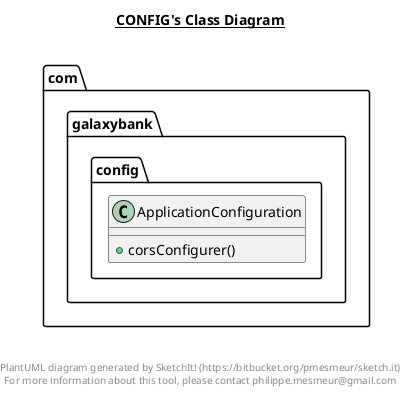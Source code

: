 @startuml

title __CONFIG's Class Diagram__\n

  namespace com.galaxybank {
    namespace config {
      class com.galaxybank.config.ApplicationConfiguration {
          + corsConfigurer()
      }
    }
  }
  



right footer


PlantUML diagram generated by SketchIt! (https://bitbucket.org/pmesmeur/sketch.it)
For more information about this tool, please contact philippe.mesmeur@gmail.com
endfooter

@enduml
